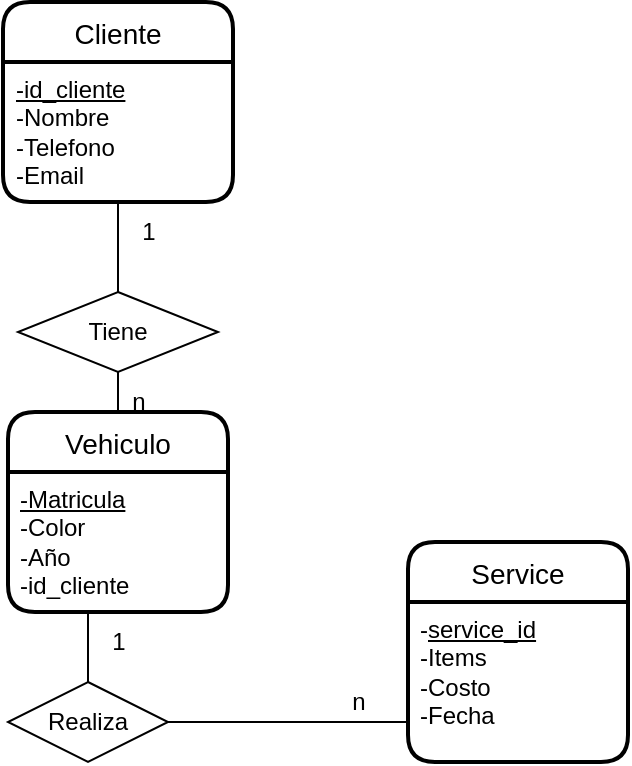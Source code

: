 <mxfile version="20.4.1" type="device"><diagram id="K3QnhuJtZH8ZSU3zMNx2" name="Page-1"><mxGraphModel dx="946" dy="589" grid="1" gridSize="10" guides="1" tooltips="1" connect="1" arrows="1" fold="1" page="1" pageScale="1" pageWidth="850" pageHeight="1100" math="0" shadow="0"><root><mxCell id="0"/><mxCell id="1" parent="0"/><mxCell id="lysn9eyyN_juIbca3MEw-11" style="edgeStyle=orthogonalEdgeStyle;rounded=0;orthogonalLoop=1;jettySize=auto;html=1;entryX=0.5;entryY=0;entryDx=0;entryDy=0;endArrow=none;endFill=0;exitX=0.5;exitY=1;exitDx=0;exitDy=0;" edge="1" parent="1" source="lysn9eyyN_juIbca3MEw-28" target="lysn9eyyN_juIbca3MEw-10"><mxGeometry relative="1" as="geometry"><mxPoint x="430" y="130" as="sourcePoint"/></mxGeometry></mxCell><mxCell id="lysn9eyyN_juIbca3MEw-14" style="edgeStyle=orthogonalEdgeStyle;rounded=0;orthogonalLoop=1;jettySize=auto;html=1;entryX=0.5;entryY=0;entryDx=0;entryDy=0;endArrow=none;endFill=0;exitX=0.5;exitY=1;exitDx=0;exitDy=0;" edge="1" parent="1" source="lysn9eyyN_juIbca3MEw-31" target="lysn9eyyN_juIbca3MEw-13"><mxGeometry relative="1" as="geometry"><mxPoint x="430" y="300" as="sourcePoint"/></mxGeometry></mxCell><mxCell id="lysn9eyyN_juIbca3MEw-12" style="edgeStyle=orthogonalEdgeStyle;rounded=0;orthogonalLoop=1;jettySize=auto;html=1;entryX=0.5;entryY=0;entryDx=0;entryDy=0;endArrow=none;endFill=0;" edge="1" parent="1" source="lysn9eyyN_juIbca3MEw-10" target="lysn9eyyN_juIbca3MEw-30"><mxGeometry relative="1" as="geometry"><mxPoint x="430" y="270" as="targetPoint"/></mxGeometry></mxCell><mxCell id="lysn9eyyN_juIbca3MEw-10" value="Tiene" style="shape=rhombus;perimeter=rhombusPerimeter;whiteSpace=wrap;html=1;align=center;" vertex="1" parent="1"><mxGeometry x="395" y="170" width="100" height="40" as="geometry"/></mxCell><mxCell id="lysn9eyyN_juIbca3MEw-39" style="edgeStyle=orthogonalEdgeStyle;rounded=0;orthogonalLoop=1;jettySize=auto;html=1;entryX=0;entryY=0.75;entryDx=0;entryDy=0;endArrow=none;endFill=0;" edge="1" parent="1" source="lysn9eyyN_juIbca3MEw-13" target="lysn9eyyN_juIbca3MEw-37"><mxGeometry relative="1" as="geometry"/></mxCell><mxCell id="lysn9eyyN_juIbca3MEw-13" value="Realiza" style="shape=rhombus;perimeter=rhombusPerimeter;whiteSpace=wrap;html=1;align=center;" vertex="1" parent="1"><mxGeometry x="390" y="365" width="80" height="40" as="geometry"/></mxCell><mxCell id="lysn9eyyN_juIbca3MEw-27" value="Cliente" style="swimlane;childLayout=stackLayout;horizontal=1;startSize=30;horizontalStack=0;rounded=1;fontSize=14;fontStyle=0;strokeWidth=2;resizeParent=0;resizeLast=1;shadow=0;dashed=0;align=center;" vertex="1" parent="1"><mxGeometry x="387.5" y="25" width="115" height="100" as="geometry"/></mxCell><mxCell id="lysn9eyyN_juIbca3MEw-28" value="&lt;u&gt;-id_cliente&lt;/u&gt;&lt;br&gt;-Nombre&lt;br&gt;-Telefono&lt;br&gt;-Email" style="align=left;strokeColor=none;fillColor=none;spacingLeft=4;fontSize=12;verticalAlign=top;resizable=0;rotatable=0;part=1;labelBorderColor=none;fontStyle=0;html=1;" vertex="1" parent="lysn9eyyN_juIbca3MEw-27"><mxGeometry y="30" width="115" height="70" as="geometry"/></mxCell><mxCell id="lysn9eyyN_juIbca3MEw-30" value="Vehiculo" style="swimlane;childLayout=stackLayout;horizontal=1;startSize=30;horizontalStack=0;rounded=1;fontSize=14;fontStyle=0;strokeWidth=2;resizeParent=0;resizeLast=1;shadow=0;dashed=0;align=center;" vertex="1" parent="1"><mxGeometry x="390" y="230" width="110" height="100" as="geometry"/></mxCell><mxCell id="lysn9eyyN_juIbca3MEw-31" value="&lt;u&gt;-Matricula&lt;/u&gt;&lt;br&gt;-Color&lt;br&gt;-Año&lt;br&gt;-id_cliente" style="align=left;strokeColor=none;fillColor=none;spacingLeft=4;fontSize=12;verticalAlign=top;resizable=0;rotatable=0;part=1;html=1;" vertex="1" parent="lysn9eyyN_juIbca3MEw-30"><mxGeometry y="30" width="110" height="70" as="geometry"/></mxCell><mxCell id="lysn9eyyN_juIbca3MEw-32" value="1" style="text;html=1;align=center;verticalAlign=middle;resizable=0;points=[];autosize=1;strokeColor=none;fillColor=none;" vertex="1" parent="1"><mxGeometry x="430" y="330" width="30" height="30" as="geometry"/></mxCell><mxCell id="lysn9eyyN_juIbca3MEw-33" value="n" style="text;html=1;align=center;verticalAlign=middle;resizable=0;points=[];autosize=1;strokeColor=none;fillColor=none;" vertex="1" parent="1"><mxGeometry x="550" y="360" width="30" height="30" as="geometry"/></mxCell><mxCell id="lysn9eyyN_juIbca3MEw-34" value="1" style="text;html=1;align=center;verticalAlign=middle;resizable=0;points=[];autosize=1;strokeColor=none;fillColor=none;" vertex="1" parent="1"><mxGeometry x="445" y="125" width="30" height="30" as="geometry"/></mxCell><mxCell id="lysn9eyyN_juIbca3MEw-35" value="n" style="text;html=1;align=center;verticalAlign=middle;resizable=0;points=[];autosize=1;strokeColor=none;fillColor=none;" vertex="1" parent="1"><mxGeometry x="440" y="210" width="30" height="30" as="geometry"/></mxCell><mxCell id="lysn9eyyN_juIbca3MEw-36" value="Service" style="swimlane;childLayout=stackLayout;horizontal=1;startSize=30;horizontalStack=0;rounded=1;fontSize=14;fontStyle=0;strokeWidth=2;resizeParent=0;resizeLast=1;shadow=0;dashed=0;align=center;" vertex="1" parent="1"><mxGeometry x="590" y="295" width="110" height="110" as="geometry"/></mxCell><mxCell id="lysn9eyyN_juIbca3MEw-37" value="-&lt;u&gt;service_id&lt;/u&gt;&lt;br&gt;-Items&lt;br&gt;-Costo&lt;br&gt;-Fecha" style="align=left;strokeColor=none;fillColor=none;spacingLeft=4;fontSize=12;verticalAlign=top;resizable=0;rotatable=0;part=1;html=1;" vertex="1" parent="lysn9eyyN_juIbca3MEw-36"><mxGeometry y="30" width="110" height="80" as="geometry"/></mxCell></root></mxGraphModel></diagram></mxfile>
